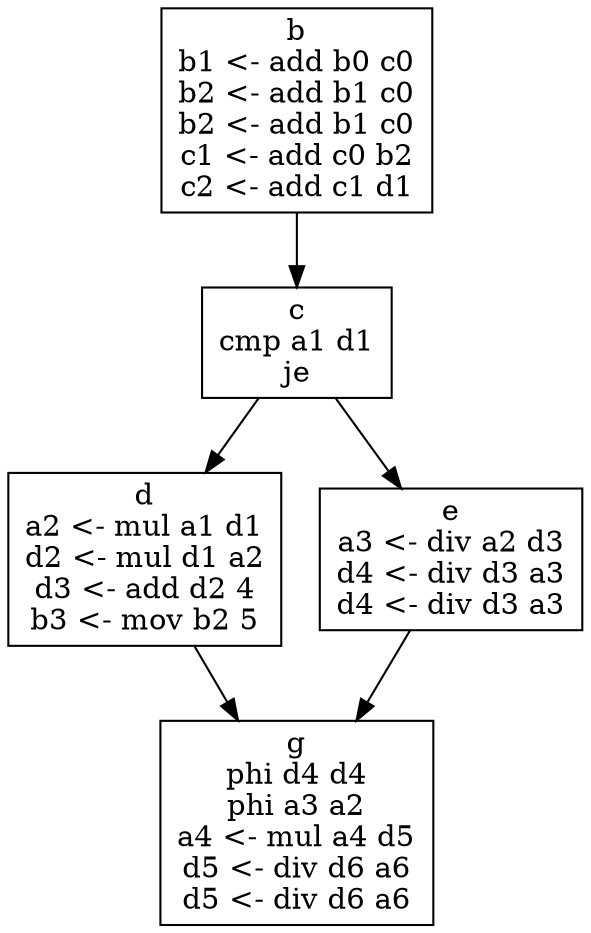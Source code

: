 digraph CFG {
b [label= "b
b1 <- add b0 c0
b2 <- add b1 c0
b2 <- add b1 c0
c1 <- add c0 b2
c2 <- add c1 d1
", shape=box]
b -> c
c [label= "c
cmp a1 d1
je
", shape=box]
c -> d
c -> e
d [label= "d
a2 <- mul a1 d1
d2 <- mul d1 a2
d3 <- add d2 4
b3 <- mov b2 5
", shape=box]
d -> g
e [label= "e
a3 <- div a2 d3
d4 <- div d3 a3
d4 <- div d3 a3
", shape=box]
e -> g
g [label= "g
phi d4 d4
phi a3 a2
a4 <- mul a4 d5
d5 <- div d6 a6
d5 <- div d6 a6
", shape=box]
}
